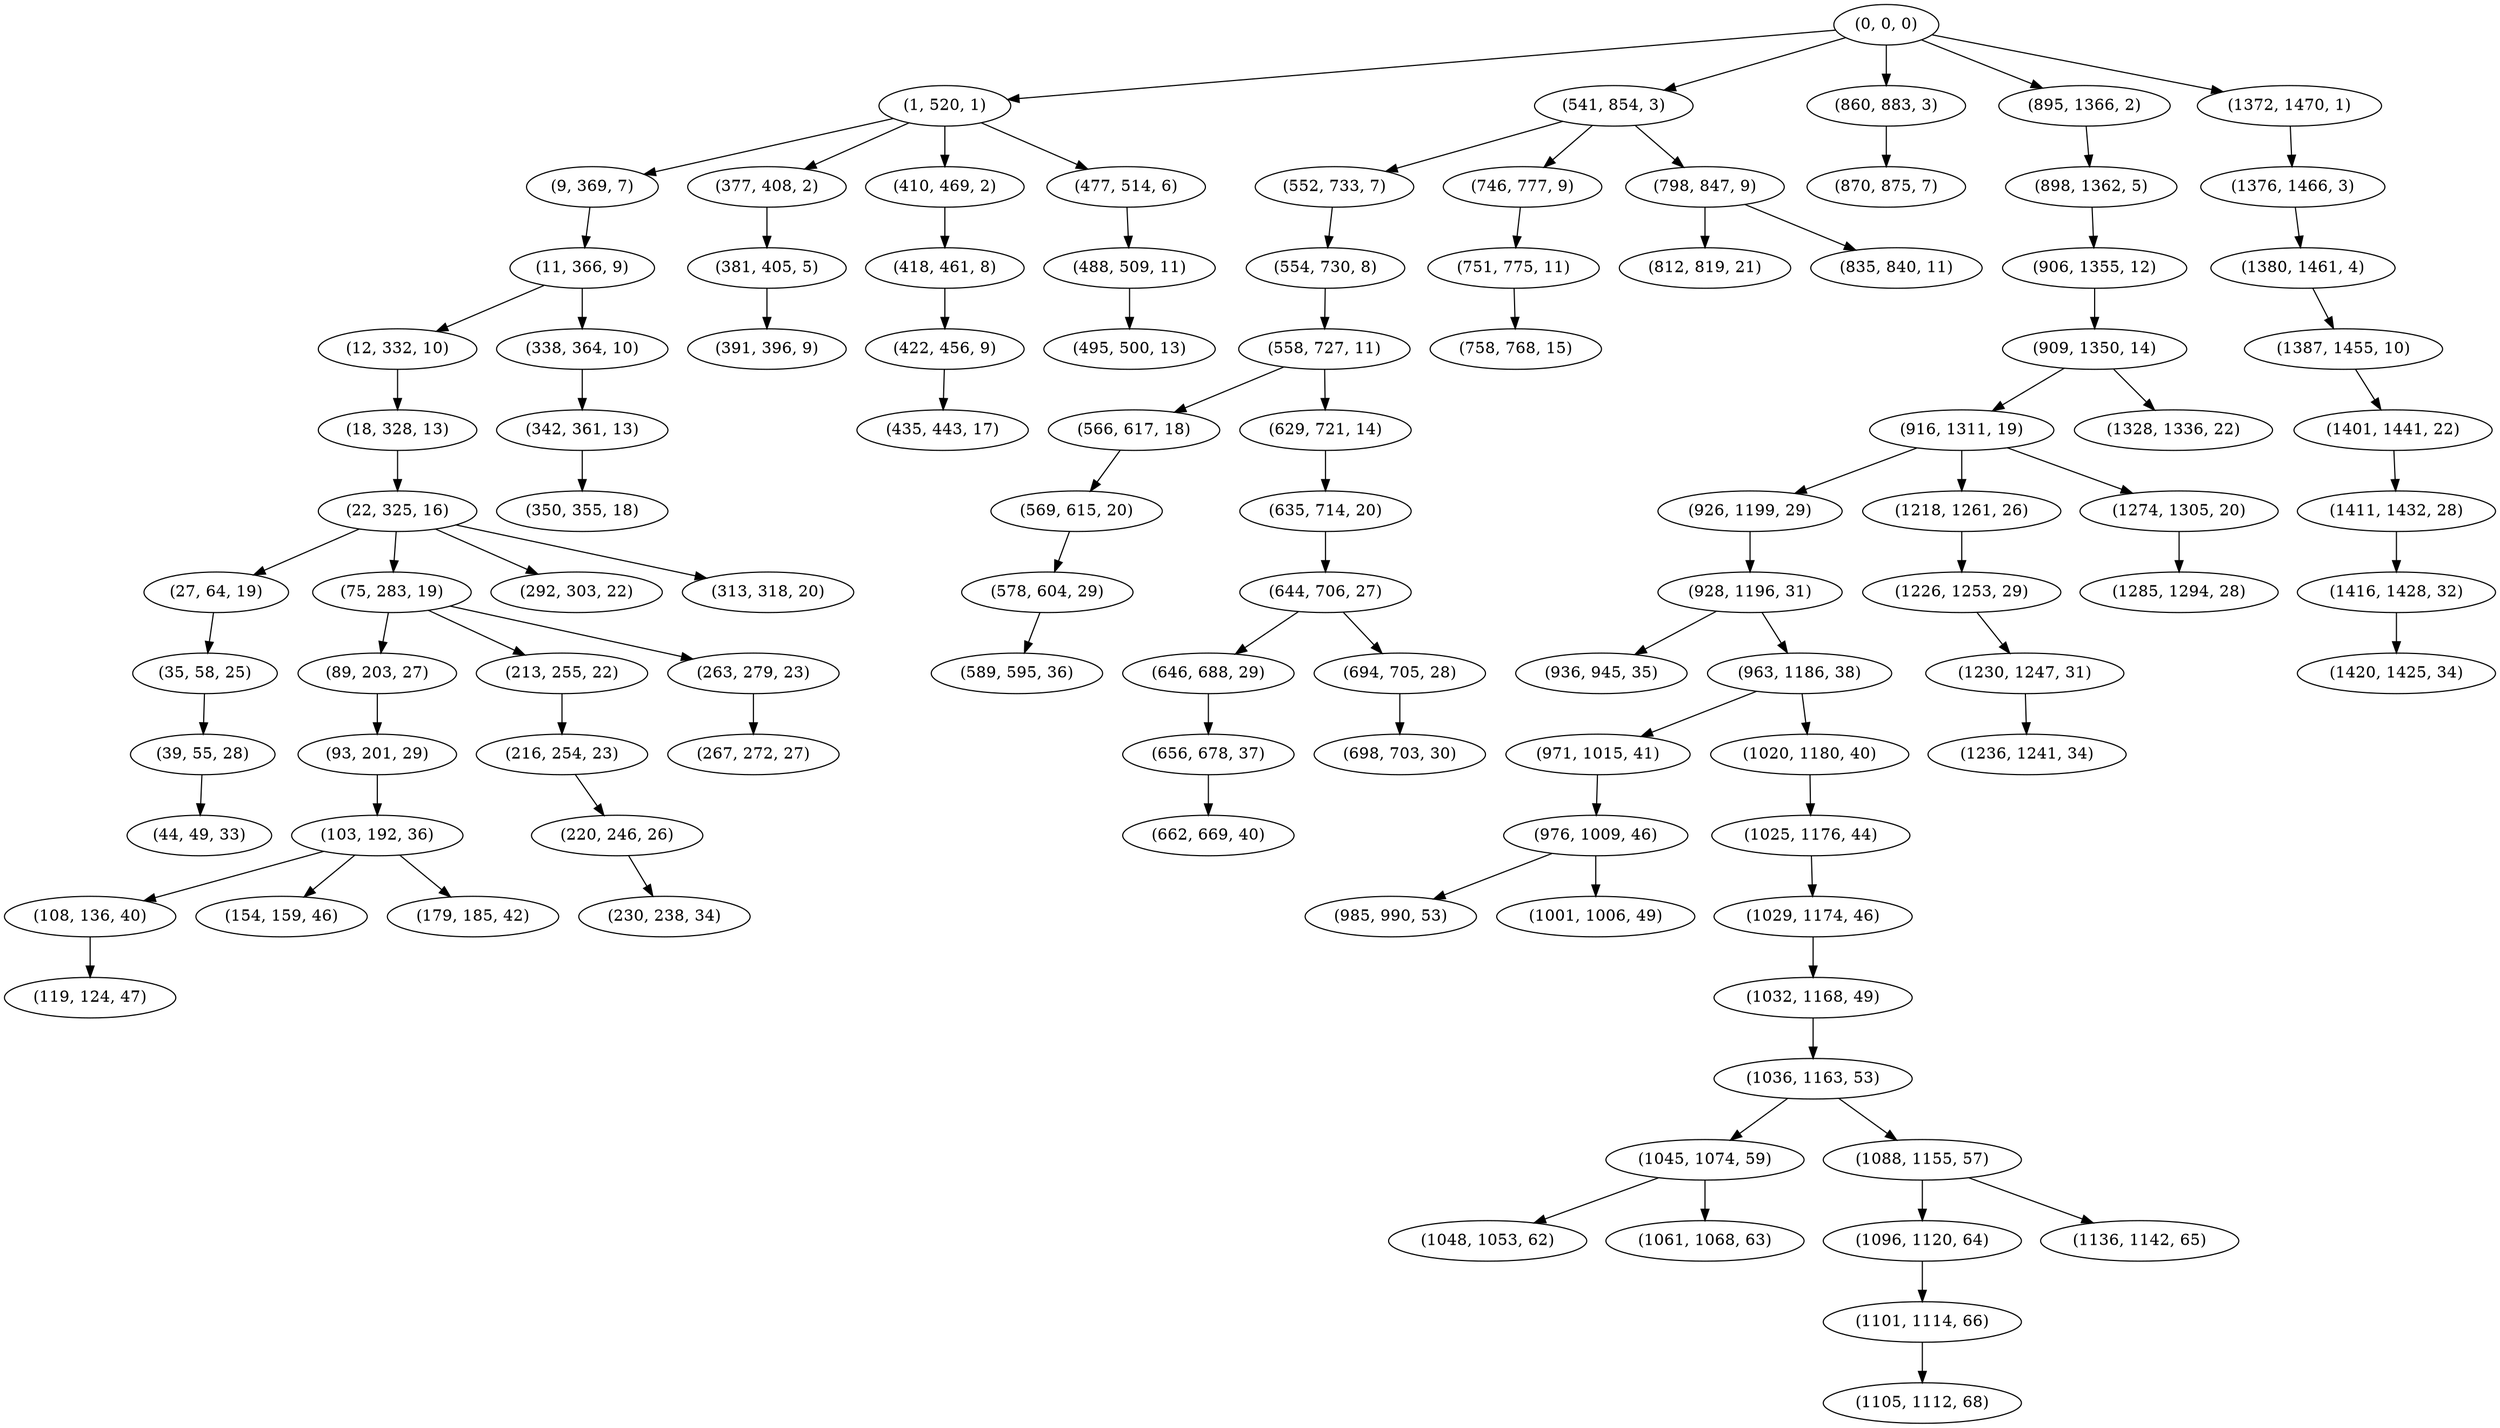 digraph tree {
    "(0, 0, 0)";
    "(1, 520, 1)";
    "(9, 369, 7)";
    "(11, 366, 9)";
    "(12, 332, 10)";
    "(18, 328, 13)";
    "(22, 325, 16)";
    "(27, 64, 19)";
    "(35, 58, 25)";
    "(39, 55, 28)";
    "(44, 49, 33)";
    "(75, 283, 19)";
    "(89, 203, 27)";
    "(93, 201, 29)";
    "(103, 192, 36)";
    "(108, 136, 40)";
    "(119, 124, 47)";
    "(154, 159, 46)";
    "(179, 185, 42)";
    "(213, 255, 22)";
    "(216, 254, 23)";
    "(220, 246, 26)";
    "(230, 238, 34)";
    "(263, 279, 23)";
    "(267, 272, 27)";
    "(292, 303, 22)";
    "(313, 318, 20)";
    "(338, 364, 10)";
    "(342, 361, 13)";
    "(350, 355, 18)";
    "(377, 408, 2)";
    "(381, 405, 5)";
    "(391, 396, 9)";
    "(410, 469, 2)";
    "(418, 461, 8)";
    "(422, 456, 9)";
    "(435, 443, 17)";
    "(477, 514, 6)";
    "(488, 509, 11)";
    "(495, 500, 13)";
    "(541, 854, 3)";
    "(552, 733, 7)";
    "(554, 730, 8)";
    "(558, 727, 11)";
    "(566, 617, 18)";
    "(569, 615, 20)";
    "(578, 604, 29)";
    "(589, 595, 36)";
    "(629, 721, 14)";
    "(635, 714, 20)";
    "(644, 706, 27)";
    "(646, 688, 29)";
    "(656, 678, 37)";
    "(662, 669, 40)";
    "(694, 705, 28)";
    "(698, 703, 30)";
    "(746, 777, 9)";
    "(751, 775, 11)";
    "(758, 768, 15)";
    "(798, 847, 9)";
    "(812, 819, 21)";
    "(835, 840, 11)";
    "(860, 883, 3)";
    "(870, 875, 7)";
    "(895, 1366, 2)";
    "(898, 1362, 5)";
    "(906, 1355, 12)";
    "(909, 1350, 14)";
    "(916, 1311, 19)";
    "(926, 1199, 29)";
    "(928, 1196, 31)";
    "(936, 945, 35)";
    "(963, 1186, 38)";
    "(971, 1015, 41)";
    "(976, 1009, 46)";
    "(985, 990, 53)";
    "(1001, 1006, 49)";
    "(1020, 1180, 40)";
    "(1025, 1176, 44)";
    "(1029, 1174, 46)";
    "(1032, 1168, 49)";
    "(1036, 1163, 53)";
    "(1045, 1074, 59)";
    "(1048, 1053, 62)";
    "(1061, 1068, 63)";
    "(1088, 1155, 57)";
    "(1096, 1120, 64)";
    "(1101, 1114, 66)";
    "(1105, 1112, 68)";
    "(1136, 1142, 65)";
    "(1218, 1261, 26)";
    "(1226, 1253, 29)";
    "(1230, 1247, 31)";
    "(1236, 1241, 34)";
    "(1274, 1305, 20)";
    "(1285, 1294, 28)";
    "(1328, 1336, 22)";
    "(1372, 1470, 1)";
    "(1376, 1466, 3)";
    "(1380, 1461, 4)";
    "(1387, 1455, 10)";
    "(1401, 1441, 22)";
    "(1411, 1432, 28)";
    "(1416, 1428, 32)";
    "(1420, 1425, 34)";
    "(0, 0, 0)" -> "(1, 520, 1)";
    "(0, 0, 0)" -> "(541, 854, 3)";
    "(0, 0, 0)" -> "(860, 883, 3)";
    "(0, 0, 0)" -> "(895, 1366, 2)";
    "(0, 0, 0)" -> "(1372, 1470, 1)";
    "(1, 520, 1)" -> "(9, 369, 7)";
    "(1, 520, 1)" -> "(377, 408, 2)";
    "(1, 520, 1)" -> "(410, 469, 2)";
    "(1, 520, 1)" -> "(477, 514, 6)";
    "(9, 369, 7)" -> "(11, 366, 9)";
    "(11, 366, 9)" -> "(12, 332, 10)";
    "(11, 366, 9)" -> "(338, 364, 10)";
    "(12, 332, 10)" -> "(18, 328, 13)";
    "(18, 328, 13)" -> "(22, 325, 16)";
    "(22, 325, 16)" -> "(27, 64, 19)";
    "(22, 325, 16)" -> "(75, 283, 19)";
    "(22, 325, 16)" -> "(292, 303, 22)";
    "(22, 325, 16)" -> "(313, 318, 20)";
    "(27, 64, 19)" -> "(35, 58, 25)";
    "(35, 58, 25)" -> "(39, 55, 28)";
    "(39, 55, 28)" -> "(44, 49, 33)";
    "(75, 283, 19)" -> "(89, 203, 27)";
    "(75, 283, 19)" -> "(213, 255, 22)";
    "(75, 283, 19)" -> "(263, 279, 23)";
    "(89, 203, 27)" -> "(93, 201, 29)";
    "(93, 201, 29)" -> "(103, 192, 36)";
    "(103, 192, 36)" -> "(108, 136, 40)";
    "(103, 192, 36)" -> "(154, 159, 46)";
    "(103, 192, 36)" -> "(179, 185, 42)";
    "(108, 136, 40)" -> "(119, 124, 47)";
    "(213, 255, 22)" -> "(216, 254, 23)";
    "(216, 254, 23)" -> "(220, 246, 26)";
    "(220, 246, 26)" -> "(230, 238, 34)";
    "(263, 279, 23)" -> "(267, 272, 27)";
    "(338, 364, 10)" -> "(342, 361, 13)";
    "(342, 361, 13)" -> "(350, 355, 18)";
    "(377, 408, 2)" -> "(381, 405, 5)";
    "(381, 405, 5)" -> "(391, 396, 9)";
    "(410, 469, 2)" -> "(418, 461, 8)";
    "(418, 461, 8)" -> "(422, 456, 9)";
    "(422, 456, 9)" -> "(435, 443, 17)";
    "(477, 514, 6)" -> "(488, 509, 11)";
    "(488, 509, 11)" -> "(495, 500, 13)";
    "(541, 854, 3)" -> "(552, 733, 7)";
    "(541, 854, 3)" -> "(746, 777, 9)";
    "(541, 854, 3)" -> "(798, 847, 9)";
    "(552, 733, 7)" -> "(554, 730, 8)";
    "(554, 730, 8)" -> "(558, 727, 11)";
    "(558, 727, 11)" -> "(566, 617, 18)";
    "(558, 727, 11)" -> "(629, 721, 14)";
    "(566, 617, 18)" -> "(569, 615, 20)";
    "(569, 615, 20)" -> "(578, 604, 29)";
    "(578, 604, 29)" -> "(589, 595, 36)";
    "(629, 721, 14)" -> "(635, 714, 20)";
    "(635, 714, 20)" -> "(644, 706, 27)";
    "(644, 706, 27)" -> "(646, 688, 29)";
    "(644, 706, 27)" -> "(694, 705, 28)";
    "(646, 688, 29)" -> "(656, 678, 37)";
    "(656, 678, 37)" -> "(662, 669, 40)";
    "(694, 705, 28)" -> "(698, 703, 30)";
    "(746, 777, 9)" -> "(751, 775, 11)";
    "(751, 775, 11)" -> "(758, 768, 15)";
    "(798, 847, 9)" -> "(812, 819, 21)";
    "(798, 847, 9)" -> "(835, 840, 11)";
    "(860, 883, 3)" -> "(870, 875, 7)";
    "(895, 1366, 2)" -> "(898, 1362, 5)";
    "(898, 1362, 5)" -> "(906, 1355, 12)";
    "(906, 1355, 12)" -> "(909, 1350, 14)";
    "(909, 1350, 14)" -> "(916, 1311, 19)";
    "(909, 1350, 14)" -> "(1328, 1336, 22)";
    "(916, 1311, 19)" -> "(926, 1199, 29)";
    "(916, 1311, 19)" -> "(1218, 1261, 26)";
    "(916, 1311, 19)" -> "(1274, 1305, 20)";
    "(926, 1199, 29)" -> "(928, 1196, 31)";
    "(928, 1196, 31)" -> "(936, 945, 35)";
    "(928, 1196, 31)" -> "(963, 1186, 38)";
    "(963, 1186, 38)" -> "(971, 1015, 41)";
    "(963, 1186, 38)" -> "(1020, 1180, 40)";
    "(971, 1015, 41)" -> "(976, 1009, 46)";
    "(976, 1009, 46)" -> "(985, 990, 53)";
    "(976, 1009, 46)" -> "(1001, 1006, 49)";
    "(1020, 1180, 40)" -> "(1025, 1176, 44)";
    "(1025, 1176, 44)" -> "(1029, 1174, 46)";
    "(1029, 1174, 46)" -> "(1032, 1168, 49)";
    "(1032, 1168, 49)" -> "(1036, 1163, 53)";
    "(1036, 1163, 53)" -> "(1045, 1074, 59)";
    "(1036, 1163, 53)" -> "(1088, 1155, 57)";
    "(1045, 1074, 59)" -> "(1048, 1053, 62)";
    "(1045, 1074, 59)" -> "(1061, 1068, 63)";
    "(1088, 1155, 57)" -> "(1096, 1120, 64)";
    "(1088, 1155, 57)" -> "(1136, 1142, 65)";
    "(1096, 1120, 64)" -> "(1101, 1114, 66)";
    "(1101, 1114, 66)" -> "(1105, 1112, 68)";
    "(1218, 1261, 26)" -> "(1226, 1253, 29)";
    "(1226, 1253, 29)" -> "(1230, 1247, 31)";
    "(1230, 1247, 31)" -> "(1236, 1241, 34)";
    "(1274, 1305, 20)" -> "(1285, 1294, 28)";
    "(1372, 1470, 1)" -> "(1376, 1466, 3)";
    "(1376, 1466, 3)" -> "(1380, 1461, 4)";
    "(1380, 1461, 4)" -> "(1387, 1455, 10)";
    "(1387, 1455, 10)" -> "(1401, 1441, 22)";
    "(1401, 1441, 22)" -> "(1411, 1432, 28)";
    "(1411, 1432, 28)" -> "(1416, 1428, 32)";
    "(1416, 1428, 32)" -> "(1420, 1425, 34)";
}
